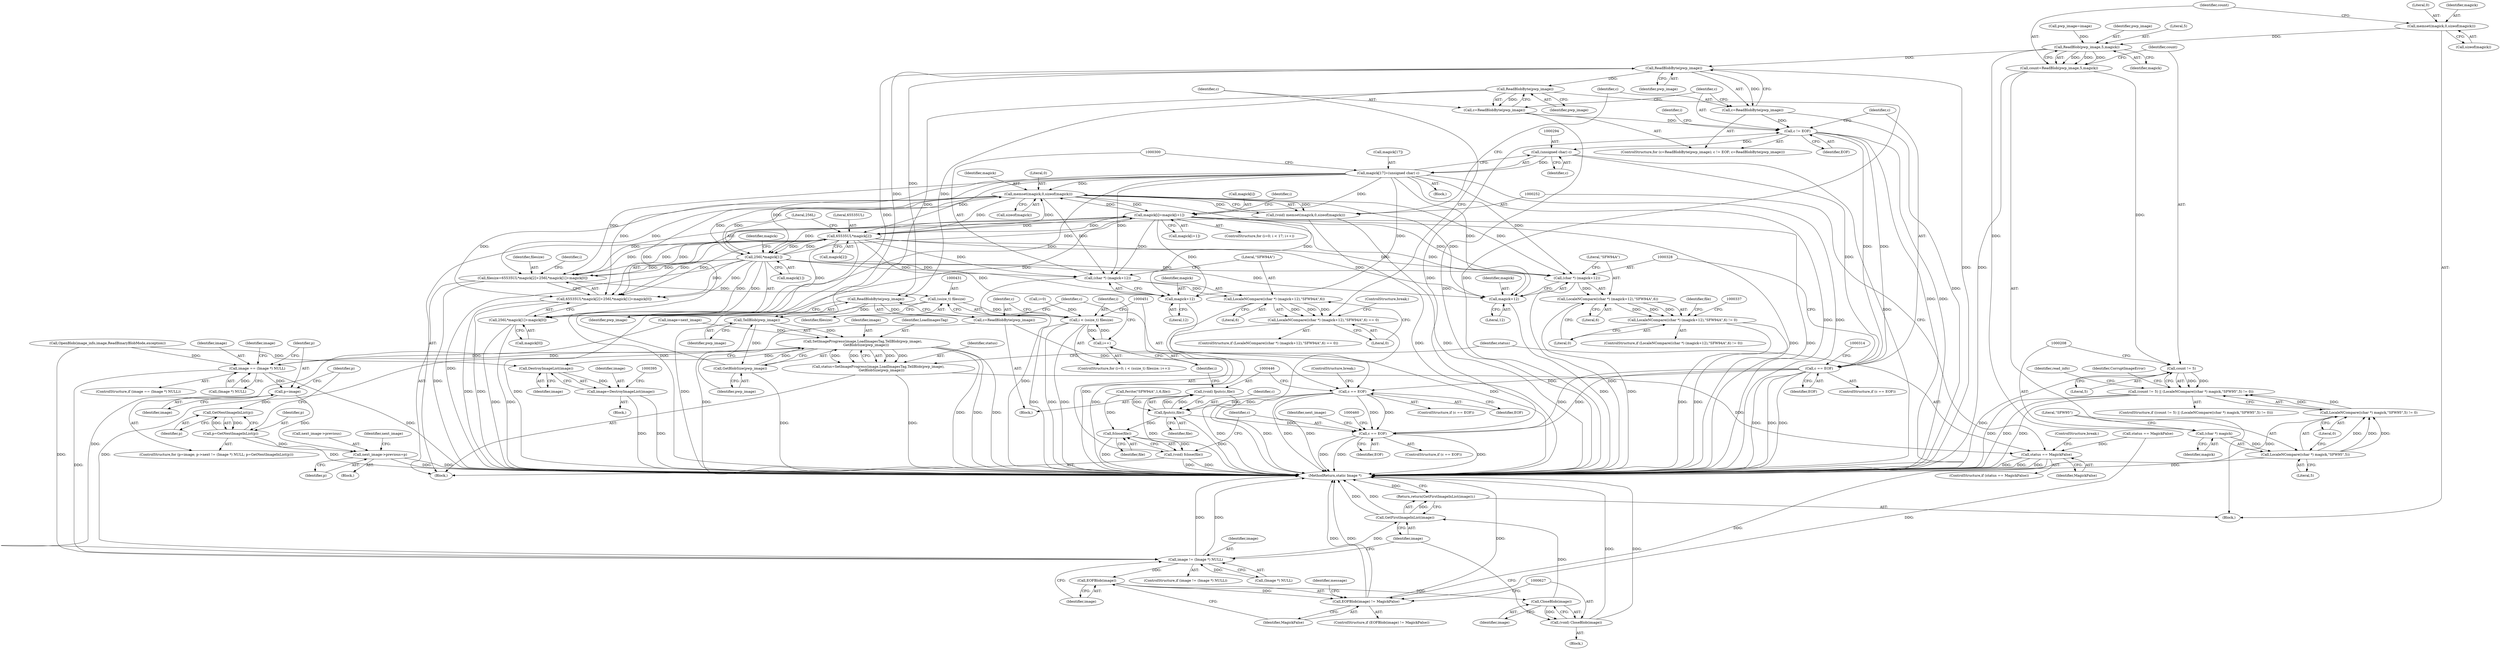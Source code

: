 digraph "1_ImageMagick_6b6bff054d569a77973f2140c0e86366e6168a6c_2@API" {
"1000189" [label="(Call,memset(magick,0,sizeof(magick)))"];
"1000196" [label="(Call,ReadBlob(pwp_image,5,magick))"];
"1000194" [label="(Call,count=ReadBlob(pwp_image,5,magick))"];
"1000202" [label="(Call,count != 5)"];
"1000201" [label="(Call,(count != 5) || (LocaleNCompare((char *) magick,\"SFW95\",5) != 0))"];
"1000207" [label="(Call,(char *) magick)"];
"1000206" [label="(Call,LocaleNCompare((char *) magick,\"SFW95\",5))"];
"1000205" [label="(Call,LocaleNCompare((char *) magick,\"SFW95\",5) != 0)"];
"1000261" [label="(Call,ReadBlobByte(pwp_image))"];
"1000259" [label="(Call,c=ReadBlobByte(pwp_image))"];
"1000263" [label="(Call,c != EOF)"];
"1000293" [label="(Call,(unsigned char) c)"];
"1000289" [label="(Call,magick[17]=(unsigned char) c)"];
"1000253" [label="(Call,memset(magick,0,sizeof(magick)))"];
"1000251" [label="(Call,(void) memset(magick,0,sizeof(magick)))"];
"1000280" [label="(Call,magick[i]=magick[i+1])"];
"1000299" [label="(Call,(char *) (magick+12))"];
"1000298" [label="(Call,LocaleNCompare((char *) (magick+12),\"SFW94A\",6))"];
"1000297" [label="(Call,LocaleNCompare((char *) (magick+12),\"SFW94A\",6) == 0)"];
"1000301" [label="(Call,magick+12)"];
"1000327" [label="(Call,(char *) (magick+12))"];
"1000326" [label="(Call,LocaleNCompare((char *) (magick+12),\"SFW94A\",6))"];
"1000325" [label="(Call,LocaleNCompare((char *) (magick+12),\"SFW94A\",6) != 0)"];
"1000329" [label="(Call,magick+12)"];
"1000407" [label="(Call,filesize=65535UL*magick[2]+256L*magick[1]+magick[0])"];
"1000430" [label="(Call,(ssize_t) filesize)"];
"1000428" [label="(Call,i < (ssize_t) filesize)"];
"1000433" [label="(Call,i++)"];
"1000410" [label="(Call,65535UL*magick[2])"];
"1000409" [label="(Call,65535UL*magick[2]+256L*magick[1]+magick[0])"];
"1000416" [label="(Call,256L*magick[1])"];
"1000415" [label="(Call,256L*magick[1]+magick[0])"];
"1000309" [label="(Call,c == EOF)"];
"1000441" [label="(Call,c == EOF)"];
"1000447" [label="(Call,fputc(c,file))"];
"1000445" [label="(Call,(void) fputc(c,file))"];
"1000452" [label="(Call,fclose(file))"];
"1000450" [label="(Call,(void) fclose(file))"];
"1000455" [label="(Call,c == EOF)"];
"1000268" [label="(Call,ReadBlobByte(pwp_image))"];
"1000266" [label="(Call,c=ReadBlobByte(pwp_image))"];
"1000438" [label="(Call,ReadBlobByte(pwp_image))"];
"1000436" [label="(Call,c=ReadBlobByte(pwp_image))"];
"1000566" [label="(Call,TellBlob(pwp_image))"];
"1000563" [label="(Call,SetImageProgress(image,LoadImagesTag,TellBlob(pwp_image),\n      GetBlobSize(pwp_image)))"];
"1000391" [label="(Call,DestroyImageList(image))"];
"1000389" [label="(Call,image=DestroyImageList(image))"];
"1000496" [label="(Call,image == (Image *) NULL)"];
"1000507" [label="(Call,p=image)"];
"1000519" [label="(Call,GetNextImageInList(p))"];
"1000517" [label="(Call,p=GetNextImageInList(p))"];
"1000521" [label="(Call,next_image->previous=p)"];
"1000593" [label="(Call,image != (Image *) NULL)"];
"1000601" [label="(Call,EOFBlob(image))"];
"1000600" [label="(Call,EOFBlob(image) != MagickFalse)"];
"1000628" [label="(Call,CloseBlob(image))"];
"1000626" [label="(Call,(void) CloseBlob(image))"];
"1000631" [label="(Call,GetFirstImageInList(image))"];
"1000630" [label="(Return,return(GetFirstImageInList(image));)"];
"1000561" [label="(Call,status=SetImageProgress(image,LoadImagesTag,TellBlob(pwp_image),\n      GetBlobSize(pwp_image)))"];
"1000571" [label="(Call,status == MagickFalse)"];
"1000568" [label="(Call,GetBlobSize(pwp_image))"];
"1000205" [label="(Call,LocaleNCompare((char *) magick,\"SFW95\",5) != 0)"];
"1000457" [label="(Identifier,EOF)"];
"1000592" [label="(ControlStructure,if (image != (Image *) NULL))"];
"1000600" [label="(Call,EOFBlob(image) != MagickFalse)"];
"1000333" [label="(Literal,6)"];
"1000195" [label="(Identifier,count)"];
"1000570" [label="(ControlStructure,if (status == MagickFalse))"];
"1000573" [label="(Identifier,MagickFalse)"];
"1000217" [label="(Identifier,read_info)"];
"1000440" [label="(ControlStructure,if (c == EOF))"];
"1000429" [label="(Identifier,i)"];
"1000373" [label="(Block,)"];
"1000293" [label="(Call,(unsigned char) c)"];
"1000593" [label="(Call,image != (Image *) NULL)"];
"1000422" [label="(Identifier,magick)"];
"1000562" [label="(Identifier,status)"];
"1000630" [label="(Return,return(GetFirstImageInList(image));)"];
"1000307" [label="(ControlStructure,break;)"];
"1000509" [label="(Identifier,image)"];
"1000521" [label="(Call,next_image->previous=p)"];
"1000497" [label="(Identifier,image)"];
"1000259" [label="(Call,c=ReadBlobByte(pwp_image))"];
"1000569" [label="(Identifier,pwp_image)"];
"1000284" [label="(Call,magick[i+1])"];
"1000631" [label="(Call,GetFirstImageInList(image))"];
"1000595" [label="(Call,(Image *) NULL)"];
"1000628" [label="(Call,CloseBlob(image))"];
"1000186" [label="(Call,pwp_image=image)"];
"1000334" [label="(Literal,0)"];
"1000410" [label="(Call,65535UL*magick[2])"];
"1000602" [label="(Identifier,image)"];
"1000568" [label="(Call,GetBlobSize(pwp_image))"];
"1000281" [label="(Call,magick[i])"];
"1000204" [label="(Literal,5)"];
"1000295" [label="(Identifier,c)"];
"1000305" [label="(Literal,6)"];
"1000425" [label="(Call,i=0)"];
"1000290" [label="(Call,magick[17])"];
"1000572" [label="(Identifier,status)"];
"1000329" [label="(Call,magick+12)"];
"1000525" [label="(Identifier,p)"];
"1000207" [label="(Call,(char *) magick)"];
"1000392" [label="(Identifier,image)"];
"1000498" [label="(Call,(Image *) NULL)"];
"1000273" [label="(Identifier,i)"];
"1000407" [label="(Call,filesize=65535UL*magick[2]+256L*magick[1]+magick[0])"];
"1000632" [label="(Identifier,image)"];
"1000191" [label="(Literal,0)"];
"1000251" [label="(Call,(void) memset(magick,0,sizeof(magick)))"];
"1000571" [label="(Call,status == MagickFalse)"];
"1000447" [label="(Call,fputc(c,file))"];
"1000190" [label="(Identifier,magick)"];
"1000254" [label="(Identifier,magick)"];
"1000512" [label="(Identifier,p)"];
"1000501" [label="(Call,image=next_image)"];
"1000565" [label="(Identifier,LoadImagesTag)"];
"1000633" [label="(MethodReturn,static Image *)"];
"1000203" [label="(Identifier,count)"];
"1000253" [label="(Call,memset(magick,0,sizeof(magick)))"];
"1000441" [label="(Call,c == EOF)"];
"1000390" [label="(Identifier,image)"];
"1000296" [label="(ControlStructure,if (LocaleNCompare((char *) (magick+12),\"SFW94A\",6) == 0))"];
"1000496" [label="(Call,image == (Image *) NULL)"];
"1000561" [label="(Call,status=SetImageProgress(image,LoadImagesTag,TellBlob(pwp_image),\n      GetBlobSize(pwp_image)))"];
"1000599" [label="(ControlStructure,if (EOFBlob(image) != MagickFalse))"];
"1000211" [label="(Literal,5)"];
"1000432" [label="(Identifier,filesize)"];
"1000433" [label="(Call,i++)"];
"1000437" [label="(Identifier,c)"];
"1000200" [label="(ControlStructure,if ((count != 5) || (LocaleNCompare((char *) magick,\"SFW95\",5) != 0)))"];
"1000517" [label="(Call,p=GetNextImageInList(p))"];
"1000444" [label="(ControlStructure,break;)"];
"1000299" [label="(Call,(char *) (magick+12))"];
"1000267" [label="(Identifier,c)"];
"1000348" [label="(Identifier,file)"];
"1000566" [label="(Call,TellBlob(pwp_image))"];
"1000250" [label="(Block,)"];
"1000629" [label="(Identifier,image)"];
"1000326" [label="(Call,LocaleNCompare((char *) (magick+12),\"SFW94A\",6))"];
"1000199" [label="(Identifier,magick)"];
"1000255" [label="(Literal,0)"];
"1000456" [label="(Identifier,c)"];
"1000567" [label="(Identifier,pwp_image)"];
"1000194" [label="(Call,count=ReadBlob(pwp_image,5,magick))"];
"1000417" [label="(Literal,256L)"];
"1000601" [label="(Call,EOFBlob(image))"];
"1000430" [label="(Call,(ssize_t) filesize)"];
"1000415" [label="(Call,256L*magick[1]+magick[0])"];
"1000502" [label="(Identifier,image)"];
"1000197" [label="(Identifier,pwp_image)"];
"1000168" [label="(Call,OpenBlob(image_info,image,ReadBinaryBlobMode,exception))"];
"1000268" [label="(Call,ReadBlobByte(pwp_image))"];
"1000306" [label="(Literal,0)"];
"1000280" [label="(Call,magick[i]=magick[i+1])"];
"1000443" [label="(Identifier,EOF)"];
"1000416" [label="(Call,256L*magick[1])"];
"1000330" [label="(Identifier,magick)"];
"1000325" [label="(Call,LocaleNCompare((char *) (magick+12),\"SFW94A\",6) != 0)"];
"1000506" [label="(ControlStructure,for (p=image; p->next != (Image *) NULL; p=GetNextImageInList(p)))"];
"1000508" [label="(Identifier,p)"];
"1000301" [label="(Call,magick+12)"];
"1000327" [label="(Call,(char *) (magick+12))"];
"1000298" [label="(Call,LocaleNCompare((char *) (magick+12),\"SFW94A\",6))"];
"1000520" [label="(Identifier,p)"];
"1000518" [label="(Identifier,p)"];
"1000206" [label="(Call,LocaleNCompare((char *) magick,\"SFW95\",5))"];
"1000389" [label="(Call,image=DestroyImageList(image))"];
"1000192" [label="(Call,sizeof(magick))"];
"1000408" [label="(Identifier,filesize)"];
"1000209" [label="(Identifier,magick)"];
"1000265" [label="(Identifier,EOF)"];
"1000411" [label="(Literal,65535UL)"];
"1000454" [label="(ControlStructure,if (c == EOF))"];
"1000471" [label="(Identifier,next_image)"];
"1000262" [label="(Identifier,pwp_image)"];
"1000563" [label="(Call,SetImageProgress(image,LoadImagesTag,TellBlob(pwp_image),\n      GetBlobSize(pwp_image)))"];
"1000449" [label="(Identifier,file)"];
"1000439" [label="(Identifier,pwp_image)"];
"1000424" [label="(ControlStructure,for (i=0; i < (ssize_t) filesize; i++))"];
"1000436" [label="(Call,c=ReadBlobByte(pwp_image))"];
"1000412" [label="(Call,magick[2])"];
"1000455" [label="(Call,c == EOF)"];
"1000507" [label="(Call,p=image)"];
"1000198" [label="(Literal,5)"];
"1000564" [label="(Identifier,image)"];
"1000495" [label="(ControlStructure,if (image == (Image *) NULL))"];
"1000445" [label="(Call,(void) fputc(c,file))"];
"1000210" [label="(Literal,\"SFW95\")"];
"1000297" [label="(Call,LocaleNCompare((char *) (magick+12),\"SFW94A\",6) == 0)"];
"1000391" [label="(Call,DestroyImageList(image))"];
"1000214" [label="(Identifier,CorruptImageError)"];
"1000279" [label="(Identifier,i)"];
"1000574" [label="(ControlStructure,break;)"];
"1000519" [label="(Call,GetNextImageInList(p))"];
"1000421" [label="(Call,magick[0])"];
"1000331" [label="(Literal,12)"];
"1000434" [label="(Identifier,i)"];
"1000598" [label="(Block,)"];
"1000201" [label="(Call,(count != 5) || (LocaleNCompare((char *) magick,\"SFW95\",5) != 0))"];
"1000189" [label="(Call,memset(magick,0,sizeof(magick)))"];
"1000260" [label="(Identifier,c)"];
"1000399" [label="(Call,fwrite(\"SFW94A\",1,6,file))"];
"1000448" [label="(Identifier,c)"];
"1000269" [label="(Identifier,pwp_image)"];
"1000438" [label="(Call,ReadBlobByte(pwp_image))"];
"1000309" [label="(Call,c == EOF)"];
"1000261" [label="(Call,ReadBlobByte(pwp_image))"];
"1000450" [label="(Call,(void) fclose(file))"];
"1000528" [label="(Identifier,next_image)"];
"1000256" [label="(Call,sizeof(magick))"];
"1000603" [label="(Identifier,MagickFalse)"];
"1000196" [label="(Call,ReadBlob(pwp_image,5,magick))"];
"1000426" [label="(Identifier,i)"];
"1000302" [label="(Identifier,magick)"];
"1000409" [label="(Call,65535UL*magick[2]+256L*magick[1]+magick[0])"];
"1000271" [label="(ControlStructure,for (i=0; i < 17; i++))"];
"1000174" [label="(Call,status == MagickFalse)"];
"1000311" [label="(Identifier,EOF)"];
"1000453" [label="(Identifier,file)"];
"1000270" [label="(Block,)"];
"1000522" [label="(Call,next_image->previous)"];
"1000202" [label="(Call,count != 5)"];
"1000452" [label="(Call,fclose(file))"];
"1000324" [label="(ControlStructure,if (LocaleNCompare((char *) (magick+12),\"SFW94A\",6) != 0))"];
"1000308" [label="(ControlStructure,if (c == EOF))"];
"1000435" [label="(Block,)"];
"1000607" [label="(Identifier,message)"];
"1000594" [label="(Identifier,image)"];
"1000442" [label="(Identifier,c)"];
"1000289" [label="(Call,magick[17]=(unsigned char) c)"];
"1000264" [label="(Identifier,c)"];
"1000428" [label="(Call,i < (ssize_t) filesize)"];
"1000258" [label="(ControlStructure,for (c=ReadBlobByte(pwp_image); c != EOF; c=ReadBlobByte(pwp_image)))"];
"1000212" [label="(Literal,0)"];
"1000505" [label="(Block,)"];
"1000310" [label="(Identifier,c)"];
"1000332" [label="(Literal,\"SFW94A\")"];
"1000106" [label="(Block,)"];
"1000304" [label="(Literal,\"SFW94A\")"];
"1000303" [label="(Literal,12)"];
"1000266" [label="(Call,c=ReadBlobByte(pwp_image))"];
"1000263" [label="(Call,c != EOF)"];
"1000626" [label="(Call,(void) CloseBlob(image))"];
"1000418" [label="(Call,magick[1])"];
"1000189" -> "1000106"  [label="AST: "];
"1000189" -> "1000192"  [label="CFG: "];
"1000190" -> "1000189"  [label="AST: "];
"1000191" -> "1000189"  [label="AST: "];
"1000192" -> "1000189"  [label="AST: "];
"1000195" -> "1000189"  [label="CFG: "];
"1000189" -> "1000196"  [label="DDG: "];
"1000196" -> "1000194"  [label="AST: "];
"1000196" -> "1000199"  [label="CFG: "];
"1000197" -> "1000196"  [label="AST: "];
"1000198" -> "1000196"  [label="AST: "];
"1000199" -> "1000196"  [label="AST: "];
"1000194" -> "1000196"  [label="CFG: "];
"1000196" -> "1000194"  [label="DDG: "];
"1000196" -> "1000194"  [label="DDG: "];
"1000196" -> "1000194"  [label="DDG: "];
"1000186" -> "1000196"  [label="DDG: "];
"1000196" -> "1000207"  [label="DDG: "];
"1000196" -> "1000261"  [label="DDG: "];
"1000194" -> "1000106"  [label="AST: "];
"1000195" -> "1000194"  [label="AST: "];
"1000203" -> "1000194"  [label="CFG: "];
"1000194" -> "1000633"  [label="DDG: "];
"1000194" -> "1000202"  [label="DDG: "];
"1000202" -> "1000201"  [label="AST: "];
"1000202" -> "1000204"  [label="CFG: "];
"1000203" -> "1000202"  [label="AST: "];
"1000204" -> "1000202"  [label="AST: "];
"1000208" -> "1000202"  [label="CFG: "];
"1000201" -> "1000202"  [label="CFG: "];
"1000202" -> "1000633"  [label="DDG: "];
"1000202" -> "1000201"  [label="DDG: "];
"1000202" -> "1000201"  [label="DDG: "];
"1000201" -> "1000200"  [label="AST: "];
"1000201" -> "1000205"  [label="CFG: "];
"1000205" -> "1000201"  [label="AST: "];
"1000214" -> "1000201"  [label="CFG: "];
"1000217" -> "1000201"  [label="CFG: "];
"1000201" -> "1000633"  [label="DDG: "];
"1000201" -> "1000633"  [label="DDG: "];
"1000201" -> "1000633"  [label="DDG: "];
"1000205" -> "1000201"  [label="DDG: "];
"1000205" -> "1000201"  [label="DDG: "];
"1000207" -> "1000206"  [label="AST: "];
"1000207" -> "1000209"  [label="CFG: "];
"1000208" -> "1000207"  [label="AST: "];
"1000209" -> "1000207"  [label="AST: "];
"1000210" -> "1000207"  [label="CFG: "];
"1000207" -> "1000206"  [label="DDG: "];
"1000206" -> "1000205"  [label="AST: "];
"1000206" -> "1000211"  [label="CFG: "];
"1000210" -> "1000206"  [label="AST: "];
"1000211" -> "1000206"  [label="AST: "];
"1000212" -> "1000206"  [label="CFG: "];
"1000206" -> "1000633"  [label="DDG: "];
"1000206" -> "1000205"  [label="DDG: "];
"1000206" -> "1000205"  [label="DDG: "];
"1000206" -> "1000205"  [label="DDG: "];
"1000205" -> "1000212"  [label="CFG: "];
"1000212" -> "1000205"  [label="AST: "];
"1000205" -> "1000633"  [label="DDG: "];
"1000261" -> "1000259"  [label="AST: "];
"1000261" -> "1000262"  [label="CFG: "];
"1000262" -> "1000261"  [label="AST: "];
"1000259" -> "1000261"  [label="CFG: "];
"1000261" -> "1000633"  [label="DDG: "];
"1000261" -> "1000259"  [label="DDG: "];
"1000568" -> "1000261"  [label="DDG: "];
"1000261" -> "1000268"  [label="DDG: "];
"1000261" -> "1000438"  [label="DDG: "];
"1000261" -> "1000566"  [label="DDG: "];
"1000259" -> "1000258"  [label="AST: "];
"1000260" -> "1000259"  [label="AST: "];
"1000264" -> "1000259"  [label="CFG: "];
"1000259" -> "1000633"  [label="DDG: "];
"1000259" -> "1000263"  [label="DDG: "];
"1000263" -> "1000258"  [label="AST: "];
"1000263" -> "1000265"  [label="CFG: "];
"1000264" -> "1000263"  [label="AST: "];
"1000265" -> "1000263"  [label="AST: "];
"1000273" -> "1000263"  [label="CFG: "];
"1000310" -> "1000263"  [label="CFG: "];
"1000263" -> "1000633"  [label="DDG: "];
"1000263" -> "1000633"  [label="DDG: "];
"1000266" -> "1000263"  [label="DDG: "];
"1000455" -> "1000263"  [label="DDG: "];
"1000263" -> "1000293"  [label="DDG: "];
"1000263" -> "1000309"  [label="DDG: "];
"1000263" -> "1000309"  [label="DDG: "];
"1000293" -> "1000289"  [label="AST: "];
"1000293" -> "1000295"  [label="CFG: "];
"1000294" -> "1000293"  [label="AST: "];
"1000295" -> "1000293"  [label="AST: "];
"1000289" -> "1000293"  [label="CFG: "];
"1000293" -> "1000633"  [label="DDG: "];
"1000293" -> "1000289"  [label="DDG: "];
"1000293" -> "1000309"  [label="DDG: "];
"1000289" -> "1000270"  [label="AST: "];
"1000290" -> "1000289"  [label="AST: "];
"1000300" -> "1000289"  [label="CFG: "];
"1000289" -> "1000633"  [label="DDG: "];
"1000289" -> "1000633"  [label="DDG: "];
"1000289" -> "1000253"  [label="DDG: "];
"1000289" -> "1000280"  [label="DDG: "];
"1000289" -> "1000299"  [label="DDG: "];
"1000289" -> "1000301"  [label="DDG: "];
"1000289" -> "1000327"  [label="DDG: "];
"1000289" -> "1000329"  [label="DDG: "];
"1000289" -> "1000407"  [label="DDG: "];
"1000289" -> "1000410"  [label="DDG: "];
"1000289" -> "1000409"  [label="DDG: "];
"1000289" -> "1000416"  [label="DDG: "];
"1000289" -> "1000415"  [label="DDG: "];
"1000253" -> "1000251"  [label="AST: "];
"1000253" -> "1000256"  [label="CFG: "];
"1000254" -> "1000253"  [label="AST: "];
"1000255" -> "1000253"  [label="AST: "];
"1000256" -> "1000253"  [label="AST: "];
"1000251" -> "1000253"  [label="CFG: "];
"1000253" -> "1000251"  [label="DDG: "];
"1000253" -> "1000251"  [label="DDG: "];
"1000410" -> "1000253"  [label="DDG: "];
"1000416" -> "1000253"  [label="DDG: "];
"1000280" -> "1000253"  [label="DDG: "];
"1000253" -> "1000280"  [label="DDG: "];
"1000253" -> "1000299"  [label="DDG: "];
"1000253" -> "1000301"  [label="DDG: "];
"1000253" -> "1000327"  [label="DDG: "];
"1000253" -> "1000329"  [label="DDG: "];
"1000253" -> "1000407"  [label="DDG: "];
"1000253" -> "1000410"  [label="DDG: "];
"1000253" -> "1000409"  [label="DDG: "];
"1000253" -> "1000416"  [label="DDG: "];
"1000253" -> "1000415"  [label="DDG: "];
"1000251" -> "1000250"  [label="AST: "];
"1000252" -> "1000251"  [label="AST: "];
"1000260" -> "1000251"  [label="CFG: "];
"1000251" -> "1000633"  [label="DDG: "];
"1000251" -> "1000633"  [label="DDG: "];
"1000280" -> "1000271"  [label="AST: "];
"1000280" -> "1000284"  [label="CFG: "];
"1000281" -> "1000280"  [label="AST: "];
"1000284" -> "1000280"  [label="AST: "];
"1000279" -> "1000280"  [label="CFG: "];
"1000280" -> "1000633"  [label="DDG: "];
"1000280" -> "1000633"  [label="DDG: "];
"1000410" -> "1000280"  [label="DDG: "];
"1000416" -> "1000280"  [label="DDG: "];
"1000280" -> "1000299"  [label="DDG: "];
"1000280" -> "1000301"  [label="DDG: "];
"1000280" -> "1000327"  [label="DDG: "];
"1000280" -> "1000329"  [label="DDG: "];
"1000280" -> "1000407"  [label="DDG: "];
"1000280" -> "1000410"  [label="DDG: "];
"1000280" -> "1000409"  [label="DDG: "];
"1000280" -> "1000416"  [label="DDG: "];
"1000280" -> "1000415"  [label="DDG: "];
"1000299" -> "1000298"  [label="AST: "];
"1000299" -> "1000301"  [label="CFG: "];
"1000300" -> "1000299"  [label="AST: "];
"1000301" -> "1000299"  [label="AST: "];
"1000304" -> "1000299"  [label="CFG: "];
"1000299" -> "1000633"  [label="DDG: "];
"1000299" -> "1000298"  [label="DDG: "];
"1000410" -> "1000299"  [label="DDG: "];
"1000416" -> "1000299"  [label="DDG: "];
"1000298" -> "1000297"  [label="AST: "];
"1000298" -> "1000305"  [label="CFG: "];
"1000304" -> "1000298"  [label="AST: "];
"1000305" -> "1000298"  [label="AST: "];
"1000306" -> "1000298"  [label="CFG: "];
"1000298" -> "1000633"  [label="DDG: "];
"1000298" -> "1000297"  [label="DDG: "];
"1000298" -> "1000297"  [label="DDG: "];
"1000298" -> "1000297"  [label="DDG: "];
"1000297" -> "1000296"  [label="AST: "];
"1000297" -> "1000306"  [label="CFG: "];
"1000306" -> "1000297"  [label="AST: "];
"1000307" -> "1000297"  [label="CFG: "];
"1000267" -> "1000297"  [label="CFG: "];
"1000297" -> "1000633"  [label="DDG: "];
"1000297" -> "1000633"  [label="DDG: "];
"1000301" -> "1000303"  [label="CFG: "];
"1000302" -> "1000301"  [label="AST: "];
"1000303" -> "1000301"  [label="AST: "];
"1000301" -> "1000633"  [label="DDG: "];
"1000410" -> "1000301"  [label="DDG: "];
"1000416" -> "1000301"  [label="DDG: "];
"1000327" -> "1000326"  [label="AST: "];
"1000327" -> "1000329"  [label="CFG: "];
"1000328" -> "1000327"  [label="AST: "];
"1000329" -> "1000327"  [label="AST: "];
"1000332" -> "1000327"  [label="CFG: "];
"1000327" -> "1000633"  [label="DDG: "];
"1000327" -> "1000326"  [label="DDG: "];
"1000410" -> "1000327"  [label="DDG: "];
"1000416" -> "1000327"  [label="DDG: "];
"1000326" -> "1000325"  [label="AST: "];
"1000326" -> "1000333"  [label="CFG: "];
"1000332" -> "1000326"  [label="AST: "];
"1000333" -> "1000326"  [label="AST: "];
"1000334" -> "1000326"  [label="CFG: "];
"1000326" -> "1000633"  [label="DDG: "];
"1000326" -> "1000325"  [label="DDG: "];
"1000326" -> "1000325"  [label="DDG: "];
"1000326" -> "1000325"  [label="DDG: "];
"1000325" -> "1000324"  [label="AST: "];
"1000325" -> "1000334"  [label="CFG: "];
"1000334" -> "1000325"  [label="AST: "];
"1000337" -> "1000325"  [label="CFG: "];
"1000348" -> "1000325"  [label="CFG: "];
"1000325" -> "1000633"  [label="DDG: "];
"1000325" -> "1000633"  [label="DDG: "];
"1000329" -> "1000331"  [label="CFG: "];
"1000330" -> "1000329"  [label="AST: "];
"1000331" -> "1000329"  [label="AST: "];
"1000329" -> "1000633"  [label="DDG: "];
"1000410" -> "1000329"  [label="DDG: "];
"1000416" -> "1000329"  [label="DDG: "];
"1000407" -> "1000250"  [label="AST: "];
"1000407" -> "1000409"  [label="CFG: "];
"1000408" -> "1000407"  [label="AST: "];
"1000409" -> "1000407"  [label="AST: "];
"1000426" -> "1000407"  [label="CFG: "];
"1000407" -> "1000633"  [label="DDG: "];
"1000410" -> "1000407"  [label="DDG: "];
"1000410" -> "1000407"  [label="DDG: "];
"1000416" -> "1000407"  [label="DDG: "];
"1000416" -> "1000407"  [label="DDG: "];
"1000407" -> "1000430"  [label="DDG: "];
"1000430" -> "1000428"  [label="AST: "];
"1000430" -> "1000432"  [label="CFG: "];
"1000431" -> "1000430"  [label="AST: "];
"1000432" -> "1000430"  [label="AST: "];
"1000428" -> "1000430"  [label="CFG: "];
"1000430" -> "1000633"  [label="DDG: "];
"1000430" -> "1000428"  [label="DDG: "];
"1000428" -> "1000424"  [label="AST: "];
"1000429" -> "1000428"  [label="AST: "];
"1000437" -> "1000428"  [label="CFG: "];
"1000451" -> "1000428"  [label="CFG: "];
"1000428" -> "1000633"  [label="DDG: "];
"1000428" -> "1000633"  [label="DDG: "];
"1000428" -> "1000633"  [label="DDG: "];
"1000433" -> "1000428"  [label="DDG: "];
"1000425" -> "1000428"  [label="DDG: "];
"1000428" -> "1000433"  [label="DDG: "];
"1000433" -> "1000424"  [label="AST: "];
"1000433" -> "1000434"  [label="CFG: "];
"1000434" -> "1000433"  [label="AST: "];
"1000429" -> "1000433"  [label="CFG: "];
"1000410" -> "1000409"  [label="AST: "];
"1000410" -> "1000412"  [label="CFG: "];
"1000411" -> "1000410"  [label="AST: "];
"1000412" -> "1000410"  [label="AST: "];
"1000417" -> "1000410"  [label="CFG: "];
"1000410" -> "1000633"  [label="DDG: "];
"1000410" -> "1000409"  [label="DDG: "];
"1000410" -> "1000409"  [label="DDG: "];
"1000416" -> "1000410"  [label="DDG: "];
"1000410" -> "1000416"  [label="DDG: "];
"1000410" -> "1000415"  [label="DDG: "];
"1000409" -> "1000415"  [label="CFG: "];
"1000415" -> "1000409"  [label="AST: "];
"1000409" -> "1000633"  [label="DDG: "];
"1000409" -> "1000633"  [label="DDG: "];
"1000416" -> "1000409"  [label="DDG: "];
"1000416" -> "1000409"  [label="DDG: "];
"1000416" -> "1000415"  [label="AST: "];
"1000416" -> "1000418"  [label="CFG: "];
"1000417" -> "1000416"  [label="AST: "];
"1000418" -> "1000416"  [label="AST: "];
"1000422" -> "1000416"  [label="CFG: "];
"1000416" -> "1000633"  [label="DDG: "];
"1000416" -> "1000415"  [label="DDG: "];
"1000416" -> "1000415"  [label="DDG: "];
"1000415" -> "1000421"  [label="CFG: "];
"1000421" -> "1000415"  [label="AST: "];
"1000415" -> "1000633"  [label="DDG: "];
"1000415" -> "1000633"  [label="DDG: "];
"1000309" -> "1000308"  [label="AST: "];
"1000309" -> "1000311"  [label="CFG: "];
"1000310" -> "1000309"  [label="AST: "];
"1000311" -> "1000309"  [label="AST: "];
"1000314" -> "1000309"  [label="CFG: "];
"1000328" -> "1000309"  [label="CFG: "];
"1000309" -> "1000633"  [label="DDG: "];
"1000309" -> "1000633"  [label="DDG: "];
"1000309" -> "1000633"  [label="DDG: "];
"1000309" -> "1000441"  [label="DDG: "];
"1000309" -> "1000455"  [label="DDG: "];
"1000309" -> "1000455"  [label="DDG: "];
"1000441" -> "1000440"  [label="AST: "];
"1000441" -> "1000443"  [label="CFG: "];
"1000442" -> "1000441"  [label="AST: "];
"1000443" -> "1000441"  [label="AST: "];
"1000444" -> "1000441"  [label="CFG: "];
"1000446" -> "1000441"  [label="CFG: "];
"1000441" -> "1000633"  [label="DDG: "];
"1000441" -> "1000633"  [label="DDG: "];
"1000441" -> "1000633"  [label="DDG: "];
"1000436" -> "1000441"  [label="DDG: "];
"1000441" -> "1000447"  [label="DDG: "];
"1000441" -> "1000455"  [label="DDG: "];
"1000441" -> "1000455"  [label="DDG: "];
"1000447" -> "1000445"  [label="AST: "];
"1000447" -> "1000449"  [label="CFG: "];
"1000448" -> "1000447"  [label="AST: "];
"1000449" -> "1000447"  [label="AST: "];
"1000445" -> "1000447"  [label="CFG: "];
"1000447" -> "1000633"  [label="DDG: "];
"1000447" -> "1000445"  [label="DDG: "];
"1000447" -> "1000445"  [label="DDG: "];
"1000399" -> "1000447"  [label="DDG: "];
"1000447" -> "1000452"  [label="DDG: "];
"1000447" -> "1000455"  [label="DDG: "];
"1000445" -> "1000435"  [label="AST: "];
"1000446" -> "1000445"  [label="AST: "];
"1000434" -> "1000445"  [label="CFG: "];
"1000445" -> "1000633"  [label="DDG: "];
"1000445" -> "1000633"  [label="DDG: "];
"1000452" -> "1000450"  [label="AST: "];
"1000452" -> "1000453"  [label="CFG: "];
"1000453" -> "1000452"  [label="AST: "];
"1000450" -> "1000452"  [label="CFG: "];
"1000452" -> "1000633"  [label="DDG: "];
"1000452" -> "1000450"  [label="DDG: "];
"1000399" -> "1000452"  [label="DDG: "];
"1000450" -> "1000250"  [label="AST: "];
"1000451" -> "1000450"  [label="AST: "];
"1000456" -> "1000450"  [label="CFG: "];
"1000450" -> "1000633"  [label="DDG: "];
"1000450" -> "1000633"  [label="DDG: "];
"1000455" -> "1000454"  [label="AST: "];
"1000455" -> "1000457"  [label="CFG: "];
"1000456" -> "1000455"  [label="AST: "];
"1000457" -> "1000455"  [label="AST: "];
"1000460" -> "1000455"  [label="CFG: "];
"1000471" -> "1000455"  [label="CFG: "];
"1000455" -> "1000633"  [label="DDG: "];
"1000455" -> "1000633"  [label="DDG: "];
"1000455" -> "1000633"  [label="DDG: "];
"1000268" -> "1000266"  [label="AST: "];
"1000268" -> "1000269"  [label="CFG: "];
"1000269" -> "1000268"  [label="AST: "];
"1000266" -> "1000268"  [label="CFG: "];
"1000268" -> "1000633"  [label="DDG: "];
"1000268" -> "1000266"  [label="DDG: "];
"1000268" -> "1000438"  [label="DDG: "];
"1000268" -> "1000566"  [label="DDG: "];
"1000266" -> "1000258"  [label="AST: "];
"1000267" -> "1000266"  [label="AST: "];
"1000264" -> "1000266"  [label="CFG: "];
"1000266" -> "1000633"  [label="DDG: "];
"1000438" -> "1000436"  [label="AST: "];
"1000438" -> "1000439"  [label="CFG: "];
"1000439" -> "1000438"  [label="AST: "];
"1000436" -> "1000438"  [label="CFG: "];
"1000438" -> "1000633"  [label="DDG: "];
"1000438" -> "1000436"  [label="DDG: "];
"1000438" -> "1000566"  [label="DDG: "];
"1000436" -> "1000435"  [label="AST: "];
"1000437" -> "1000436"  [label="AST: "];
"1000442" -> "1000436"  [label="CFG: "];
"1000436" -> "1000633"  [label="DDG: "];
"1000566" -> "1000563"  [label="AST: "];
"1000566" -> "1000567"  [label="CFG: "];
"1000567" -> "1000566"  [label="AST: "];
"1000569" -> "1000566"  [label="CFG: "];
"1000566" -> "1000563"  [label="DDG: "];
"1000566" -> "1000568"  [label="DDG: "];
"1000563" -> "1000561"  [label="AST: "];
"1000563" -> "1000568"  [label="CFG: "];
"1000564" -> "1000563"  [label="AST: "];
"1000565" -> "1000563"  [label="AST: "];
"1000568" -> "1000563"  [label="AST: "];
"1000561" -> "1000563"  [label="CFG: "];
"1000563" -> "1000633"  [label="DDG: "];
"1000563" -> "1000633"  [label="DDG: "];
"1000563" -> "1000633"  [label="DDG: "];
"1000563" -> "1000391"  [label="DDG: "];
"1000563" -> "1000496"  [label="DDG: "];
"1000563" -> "1000561"  [label="DDG: "];
"1000563" -> "1000561"  [label="DDG: "];
"1000563" -> "1000561"  [label="DDG: "];
"1000563" -> "1000561"  [label="DDG: "];
"1000501" -> "1000563"  [label="DDG: "];
"1000496" -> "1000563"  [label="DDG: "];
"1000568" -> "1000563"  [label="DDG: "];
"1000563" -> "1000593"  [label="DDG: "];
"1000391" -> "1000389"  [label="AST: "];
"1000391" -> "1000392"  [label="CFG: "];
"1000392" -> "1000391"  [label="AST: "];
"1000389" -> "1000391"  [label="CFG: "];
"1000391" -> "1000389"  [label="DDG: "];
"1000168" -> "1000391"  [label="DDG: "];
"1000389" -> "1000373"  [label="AST: "];
"1000390" -> "1000389"  [label="AST: "];
"1000395" -> "1000389"  [label="CFG: "];
"1000389" -> "1000633"  [label="DDG: "];
"1000389" -> "1000633"  [label="DDG: "];
"1000496" -> "1000495"  [label="AST: "];
"1000496" -> "1000498"  [label="CFG: "];
"1000497" -> "1000496"  [label="AST: "];
"1000498" -> "1000496"  [label="AST: "];
"1000502" -> "1000496"  [label="CFG: "];
"1000508" -> "1000496"  [label="CFG: "];
"1000496" -> "1000633"  [label="DDG: "];
"1000168" -> "1000496"  [label="DDG: "];
"1000498" -> "1000496"  [label="DDG: "];
"1000496" -> "1000507"  [label="DDG: "];
"1000496" -> "1000593"  [label="DDG: "];
"1000507" -> "1000506"  [label="AST: "];
"1000507" -> "1000509"  [label="CFG: "];
"1000508" -> "1000507"  [label="AST: "];
"1000509" -> "1000507"  [label="AST: "];
"1000512" -> "1000507"  [label="CFG: "];
"1000507" -> "1000519"  [label="DDG: "];
"1000507" -> "1000521"  [label="DDG: "];
"1000519" -> "1000517"  [label="AST: "];
"1000519" -> "1000520"  [label="CFG: "];
"1000520" -> "1000519"  [label="AST: "];
"1000517" -> "1000519"  [label="CFG: "];
"1000519" -> "1000517"  [label="DDG: "];
"1000517" -> "1000519"  [label="DDG: "];
"1000517" -> "1000506"  [label="AST: "];
"1000518" -> "1000517"  [label="AST: "];
"1000512" -> "1000517"  [label="CFG: "];
"1000517" -> "1000633"  [label="DDG: "];
"1000517" -> "1000521"  [label="DDG: "];
"1000521" -> "1000505"  [label="AST: "];
"1000521" -> "1000525"  [label="CFG: "];
"1000522" -> "1000521"  [label="AST: "];
"1000525" -> "1000521"  [label="AST: "];
"1000528" -> "1000521"  [label="CFG: "];
"1000521" -> "1000633"  [label="DDG: "];
"1000521" -> "1000633"  [label="DDG: "];
"1000593" -> "1000592"  [label="AST: "];
"1000593" -> "1000595"  [label="CFG: "];
"1000594" -> "1000593"  [label="AST: "];
"1000595" -> "1000593"  [label="AST: "];
"1000602" -> "1000593"  [label="CFG: "];
"1000632" -> "1000593"  [label="CFG: "];
"1000593" -> "1000633"  [label="DDG: "];
"1000593" -> "1000633"  [label="DDG: "];
"1000501" -> "1000593"  [label="DDG: "];
"1000168" -> "1000593"  [label="DDG: "];
"1000595" -> "1000593"  [label="DDG: "];
"1000593" -> "1000601"  [label="DDG: "];
"1000593" -> "1000631"  [label="DDG: "];
"1000601" -> "1000600"  [label="AST: "];
"1000601" -> "1000602"  [label="CFG: "];
"1000602" -> "1000601"  [label="AST: "];
"1000603" -> "1000601"  [label="CFG: "];
"1000601" -> "1000600"  [label="DDG: "];
"1000601" -> "1000628"  [label="DDG: "];
"1000600" -> "1000599"  [label="AST: "];
"1000600" -> "1000603"  [label="CFG: "];
"1000603" -> "1000600"  [label="AST: "];
"1000607" -> "1000600"  [label="CFG: "];
"1000627" -> "1000600"  [label="CFG: "];
"1000600" -> "1000633"  [label="DDG: "];
"1000600" -> "1000633"  [label="DDG: "];
"1000600" -> "1000633"  [label="DDG: "];
"1000174" -> "1000600"  [label="DDG: "];
"1000571" -> "1000600"  [label="DDG: "];
"1000628" -> "1000626"  [label="AST: "];
"1000628" -> "1000629"  [label="CFG: "];
"1000629" -> "1000628"  [label="AST: "];
"1000626" -> "1000628"  [label="CFG: "];
"1000628" -> "1000626"  [label="DDG: "];
"1000628" -> "1000631"  [label="DDG: "];
"1000626" -> "1000598"  [label="AST: "];
"1000627" -> "1000626"  [label="AST: "];
"1000632" -> "1000626"  [label="CFG: "];
"1000626" -> "1000633"  [label="DDG: "];
"1000626" -> "1000633"  [label="DDG: "];
"1000631" -> "1000630"  [label="AST: "];
"1000631" -> "1000632"  [label="CFG: "];
"1000632" -> "1000631"  [label="AST: "];
"1000630" -> "1000631"  [label="CFG: "];
"1000631" -> "1000633"  [label="DDG: "];
"1000631" -> "1000633"  [label="DDG: "];
"1000631" -> "1000630"  [label="DDG: "];
"1000630" -> "1000106"  [label="AST: "];
"1000633" -> "1000630"  [label="CFG: "];
"1000630" -> "1000633"  [label="DDG: "];
"1000561" -> "1000250"  [label="AST: "];
"1000562" -> "1000561"  [label="AST: "];
"1000572" -> "1000561"  [label="CFG: "];
"1000561" -> "1000633"  [label="DDG: "];
"1000561" -> "1000571"  [label="DDG: "];
"1000571" -> "1000570"  [label="AST: "];
"1000571" -> "1000573"  [label="CFG: "];
"1000572" -> "1000571"  [label="AST: "];
"1000573" -> "1000571"  [label="AST: "];
"1000252" -> "1000571"  [label="CFG: "];
"1000574" -> "1000571"  [label="CFG: "];
"1000571" -> "1000633"  [label="DDG: "];
"1000571" -> "1000633"  [label="DDG: "];
"1000571" -> "1000633"  [label="DDG: "];
"1000174" -> "1000571"  [label="DDG: "];
"1000568" -> "1000569"  [label="CFG: "];
"1000569" -> "1000568"  [label="AST: "];
"1000568" -> "1000633"  [label="DDG: "];
}
